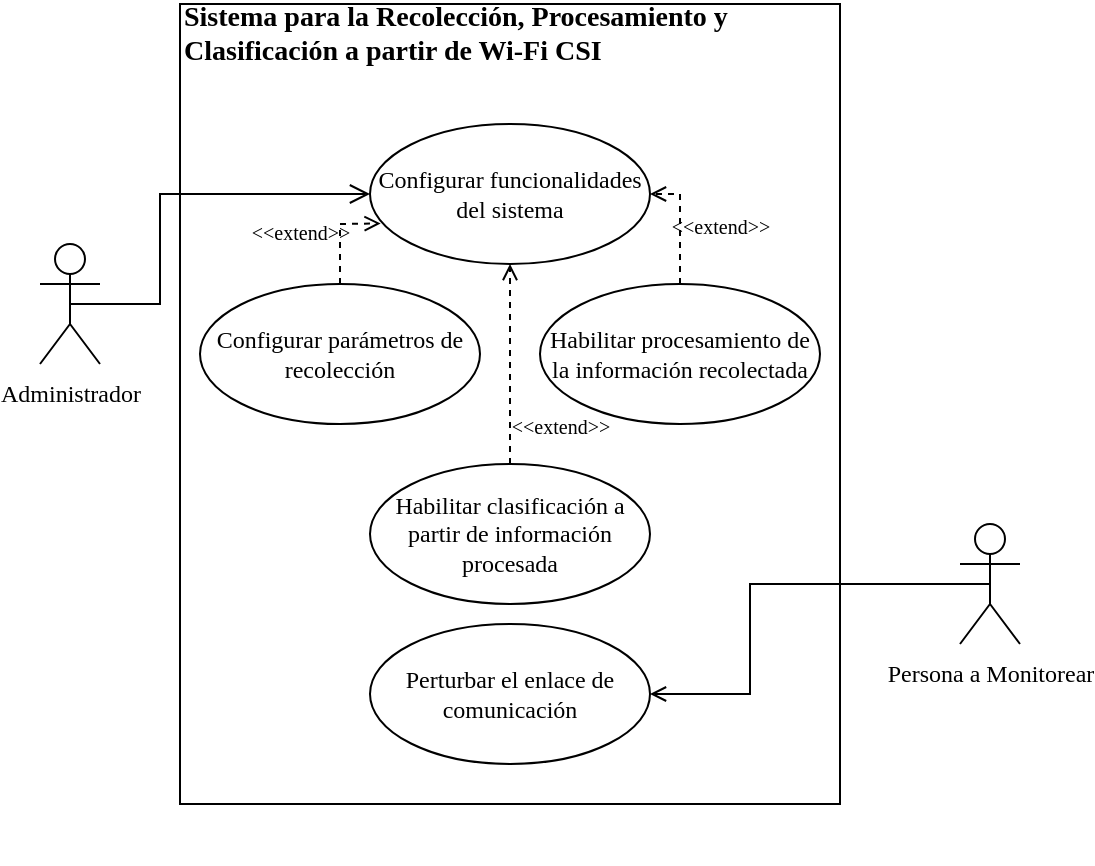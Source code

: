 <mxfile version="21.6.8" type="device">
  <diagram name="Página-1" id="nKaO7tWLdfTiDb_K3E_j">
    <mxGraphModel dx="1195" dy="697" grid="1" gridSize="10" guides="1" tooltips="1" connect="1" arrows="1" fold="1" page="1" pageScale="1" pageWidth="827" pageHeight="1169" math="0" shadow="0">
      <root>
        <mxCell id="0" />
        <mxCell id="1" parent="0" />
        <mxCell id="uW0wg6DJ7d496fE0gTcl-1" value="&lt;font style=&quot;font-size: 12px;&quot;&gt;Persona a Monitorear&lt;/font&gt;" style="shape=umlActor;verticalLabelPosition=bottom;verticalAlign=top;html=1;outlineConnect=0;fontFamily=Times New Roman;fontSize=14;" vertex="1" parent="1">
          <mxGeometry x="620" y="300" width="30" height="60" as="geometry" />
        </mxCell>
        <mxCell id="uW0wg6DJ7d496fE0gTcl-2" value="&lt;font style=&quot;font-size: 12px;&quot;&gt;Administrador&lt;/font&gt;" style="shape=umlActor;verticalLabelPosition=bottom;verticalAlign=top;html=1;outlineConnect=0;fontFamily=Times New Roman;fontSize=14;" vertex="1" parent="1">
          <mxGeometry x="160" y="160" width="30" height="60" as="geometry" />
        </mxCell>
        <mxCell id="uW0wg6DJ7d496fE0gTcl-5" value="" style="group" vertex="1" connectable="0" parent="1">
          <mxGeometry x="230" y="40" width="330" height="430" as="geometry" />
        </mxCell>
        <mxCell id="uW0wg6DJ7d496fE0gTcl-3" value="" style="rounded=0;whiteSpace=wrap;html=1;" vertex="1" parent="uW0wg6DJ7d496fE0gTcl-5">
          <mxGeometry width="330" height="400" as="geometry" />
        </mxCell>
        <mxCell id="uW0wg6DJ7d496fE0gTcl-4" value="&lt;b&gt;Sistema para la Recolección, Procesamiento y Clasificación a partir de Wi-Fi CSI&lt;/b&gt;" style="text;html=1;strokeColor=none;fillColor=none;align=left;verticalAlign=middle;whiteSpace=wrap;rounded=0;fontFamily=Times New Roman;fontSize=14;" vertex="1" parent="uW0wg6DJ7d496fE0gTcl-5">
          <mxGeometry width="330" height="30" as="geometry" />
        </mxCell>
        <mxCell id="uW0wg6DJ7d496fE0gTcl-6" value="Configurar parámetros de recolección" style="ellipse;whiteSpace=wrap;html=1;fontFamily=Times New Roman;" vertex="1" parent="uW0wg6DJ7d496fE0gTcl-5">
          <mxGeometry x="10" y="140" width="140" height="70" as="geometry" />
        </mxCell>
        <mxCell id="uW0wg6DJ7d496fE0gTcl-7" value="Habilitar procesamiento de la información recolectada" style="ellipse;whiteSpace=wrap;html=1;fontFamily=Times New Roman;" vertex="1" parent="uW0wg6DJ7d496fE0gTcl-5">
          <mxGeometry x="180" y="140" width="140" height="70" as="geometry" />
        </mxCell>
        <mxCell id="uW0wg6DJ7d496fE0gTcl-8" value="Habilitar clasificación a partir de información procesada" style="ellipse;whiteSpace=wrap;html=1;fontFamily=Times New Roman;" vertex="1" parent="uW0wg6DJ7d496fE0gTcl-5">
          <mxGeometry x="95" y="230" width="140" height="70" as="geometry" />
        </mxCell>
        <mxCell id="uW0wg6DJ7d496fE0gTcl-9" value="Perturbar el enlace de comunicación" style="ellipse;whiteSpace=wrap;html=1;fontFamily=Times New Roman;" vertex="1" parent="uW0wg6DJ7d496fE0gTcl-5">
          <mxGeometry x="95" y="310" width="140" height="70" as="geometry" />
        </mxCell>
        <mxCell id="uW0wg6DJ7d496fE0gTcl-15" value="Configurar funcionalidades del sistema" style="ellipse;whiteSpace=wrap;html=1;fontFamily=Times New Roman;" vertex="1" parent="uW0wg6DJ7d496fE0gTcl-5">
          <mxGeometry x="95" y="60" width="140" height="70" as="geometry" />
        </mxCell>
        <mxCell id="uW0wg6DJ7d496fE0gTcl-16" value="&amp;lt;&amp;lt;extend&amp;gt;&amp;gt;" style="html=1;verticalAlign=bottom;labelBackgroundColor=none;endArrow=open;endFill=0;dashed=1;rounded=0;entryX=0.5;entryY=1;entryDx=0;entryDy=0;exitX=0.5;exitY=0;exitDx=0;exitDy=0;fontFamily=Times New Roman;fontSize=10;" edge="1" parent="uW0wg6DJ7d496fE0gTcl-5" source="uW0wg6DJ7d496fE0gTcl-8" target="uW0wg6DJ7d496fE0gTcl-15">
          <mxGeometry x="-0.8" y="-25" width="160" relative="1" as="geometry">
            <mxPoint x="-160" y="290" as="sourcePoint" />
            <mxPoint y="290" as="targetPoint" />
            <mxPoint as="offset" />
          </mxGeometry>
        </mxCell>
        <mxCell id="uW0wg6DJ7d496fE0gTcl-20" value="&amp;lt;&amp;lt;extend&amp;gt;&amp;gt;" style="html=1;verticalAlign=bottom;labelBackgroundColor=none;endArrow=open;endFill=0;dashed=1;rounded=0;entryX=1;entryY=0.5;entryDx=0;entryDy=0;exitX=0.5;exitY=0;exitDx=0;exitDy=0;fontFamily=Times New Roman;fontSize=10;" edge="1" parent="uW0wg6DJ7d496fE0gTcl-5" source="uW0wg6DJ7d496fE0gTcl-7" target="uW0wg6DJ7d496fE0gTcl-15">
          <mxGeometry x="-0.333" y="-20" width="160" relative="1" as="geometry">
            <mxPoint x="179.67" y="250" as="sourcePoint" />
            <mxPoint x="179.67" y="150" as="targetPoint" />
            <mxPoint as="offset" />
            <Array as="points">
              <mxPoint x="250" y="95" />
            </Array>
          </mxGeometry>
        </mxCell>
        <mxCell id="uW0wg6DJ7d496fE0gTcl-21" value="&amp;lt;&amp;lt;extend&amp;gt;&amp;gt;" style="html=1;verticalAlign=bottom;labelBackgroundColor=none;endArrow=open;endFill=0;dashed=1;rounded=0;entryX=0.038;entryY=0.71;entryDx=0;entryDy=0;exitX=0.5;exitY=0;exitDx=0;exitDy=0;fontFamily=Times New Roman;fontSize=10;entryPerimeter=0;" edge="1" parent="uW0wg6DJ7d496fE0gTcl-5" source="uW0wg6DJ7d496fE0gTcl-6" target="uW0wg6DJ7d496fE0gTcl-15">
          <mxGeometry x="-0.333" y="20" width="160" relative="1" as="geometry">
            <mxPoint x="65" y="130" as="sourcePoint" />
            <mxPoint x="50" y="85" as="targetPoint" />
            <mxPoint as="offset" />
            <Array as="points">
              <mxPoint x="80" y="110" />
            </Array>
          </mxGeometry>
        </mxCell>
        <mxCell id="uW0wg6DJ7d496fE0gTcl-22" value="" style="endArrow=open;startArrow=none;endFill=0;startFill=0;endSize=8;html=1;verticalAlign=bottom;labelBackgroundColor=none;strokeWidth=1;rounded=0;exitX=0.5;exitY=0.5;exitDx=0;exitDy=0;exitPerimeter=0;entryX=0;entryY=0.5;entryDx=0;entryDy=0;" edge="1" parent="1" source="uW0wg6DJ7d496fE0gTcl-2" target="uW0wg6DJ7d496fE0gTcl-15">
          <mxGeometry width="160" relative="1" as="geometry">
            <mxPoint x="20" y="320" as="sourcePoint" />
            <mxPoint x="180" y="320" as="targetPoint" />
            <Array as="points">
              <mxPoint x="220" y="190" />
              <mxPoint x="220" y="170" />
              <mxPoint x="220" y="135" />
            </Array>
          </mxGeometry>
        </mxCell>
        <mxCell id="uW0wg6DJ7d496fE0gTcl-23" value="" style="endArrow=none;startArrow=open;endFill=0;startFill=0;endSize=8;html=1;verticalAlign=bottom;labelBackgroundColor=none;strokeWidth=1;rounded=0;exitX=1;exitY=0.5;exitDx=0;exitDy=0;entryX=0.5;entryY=0.5;entryDx=0;entryDy=0;entryPerimeter=0;" edge="1" parent="1" source="uW0wg6DJ7d496fE0gTcl-9" target="uW0wg6DJ7d496fE0gTcl-1">
          <mxGeometry width="160" relative="1" as="geometry">
            <mxPoint x="470" y="385" as="sourcePoint" />
            <mxPoint x="620" y="330" as="targetPoint" />
            <Array as="points">
              <mxPoint x="515" y="385" />
              <mxPoint x="515" y="365" />
              <mxPoint x="515" y="330" />
            </Array>
          </mxGeometry>
        </mxCell>
      </root>
    </mxGraphModel>
  </diagram>
</mxfile>
